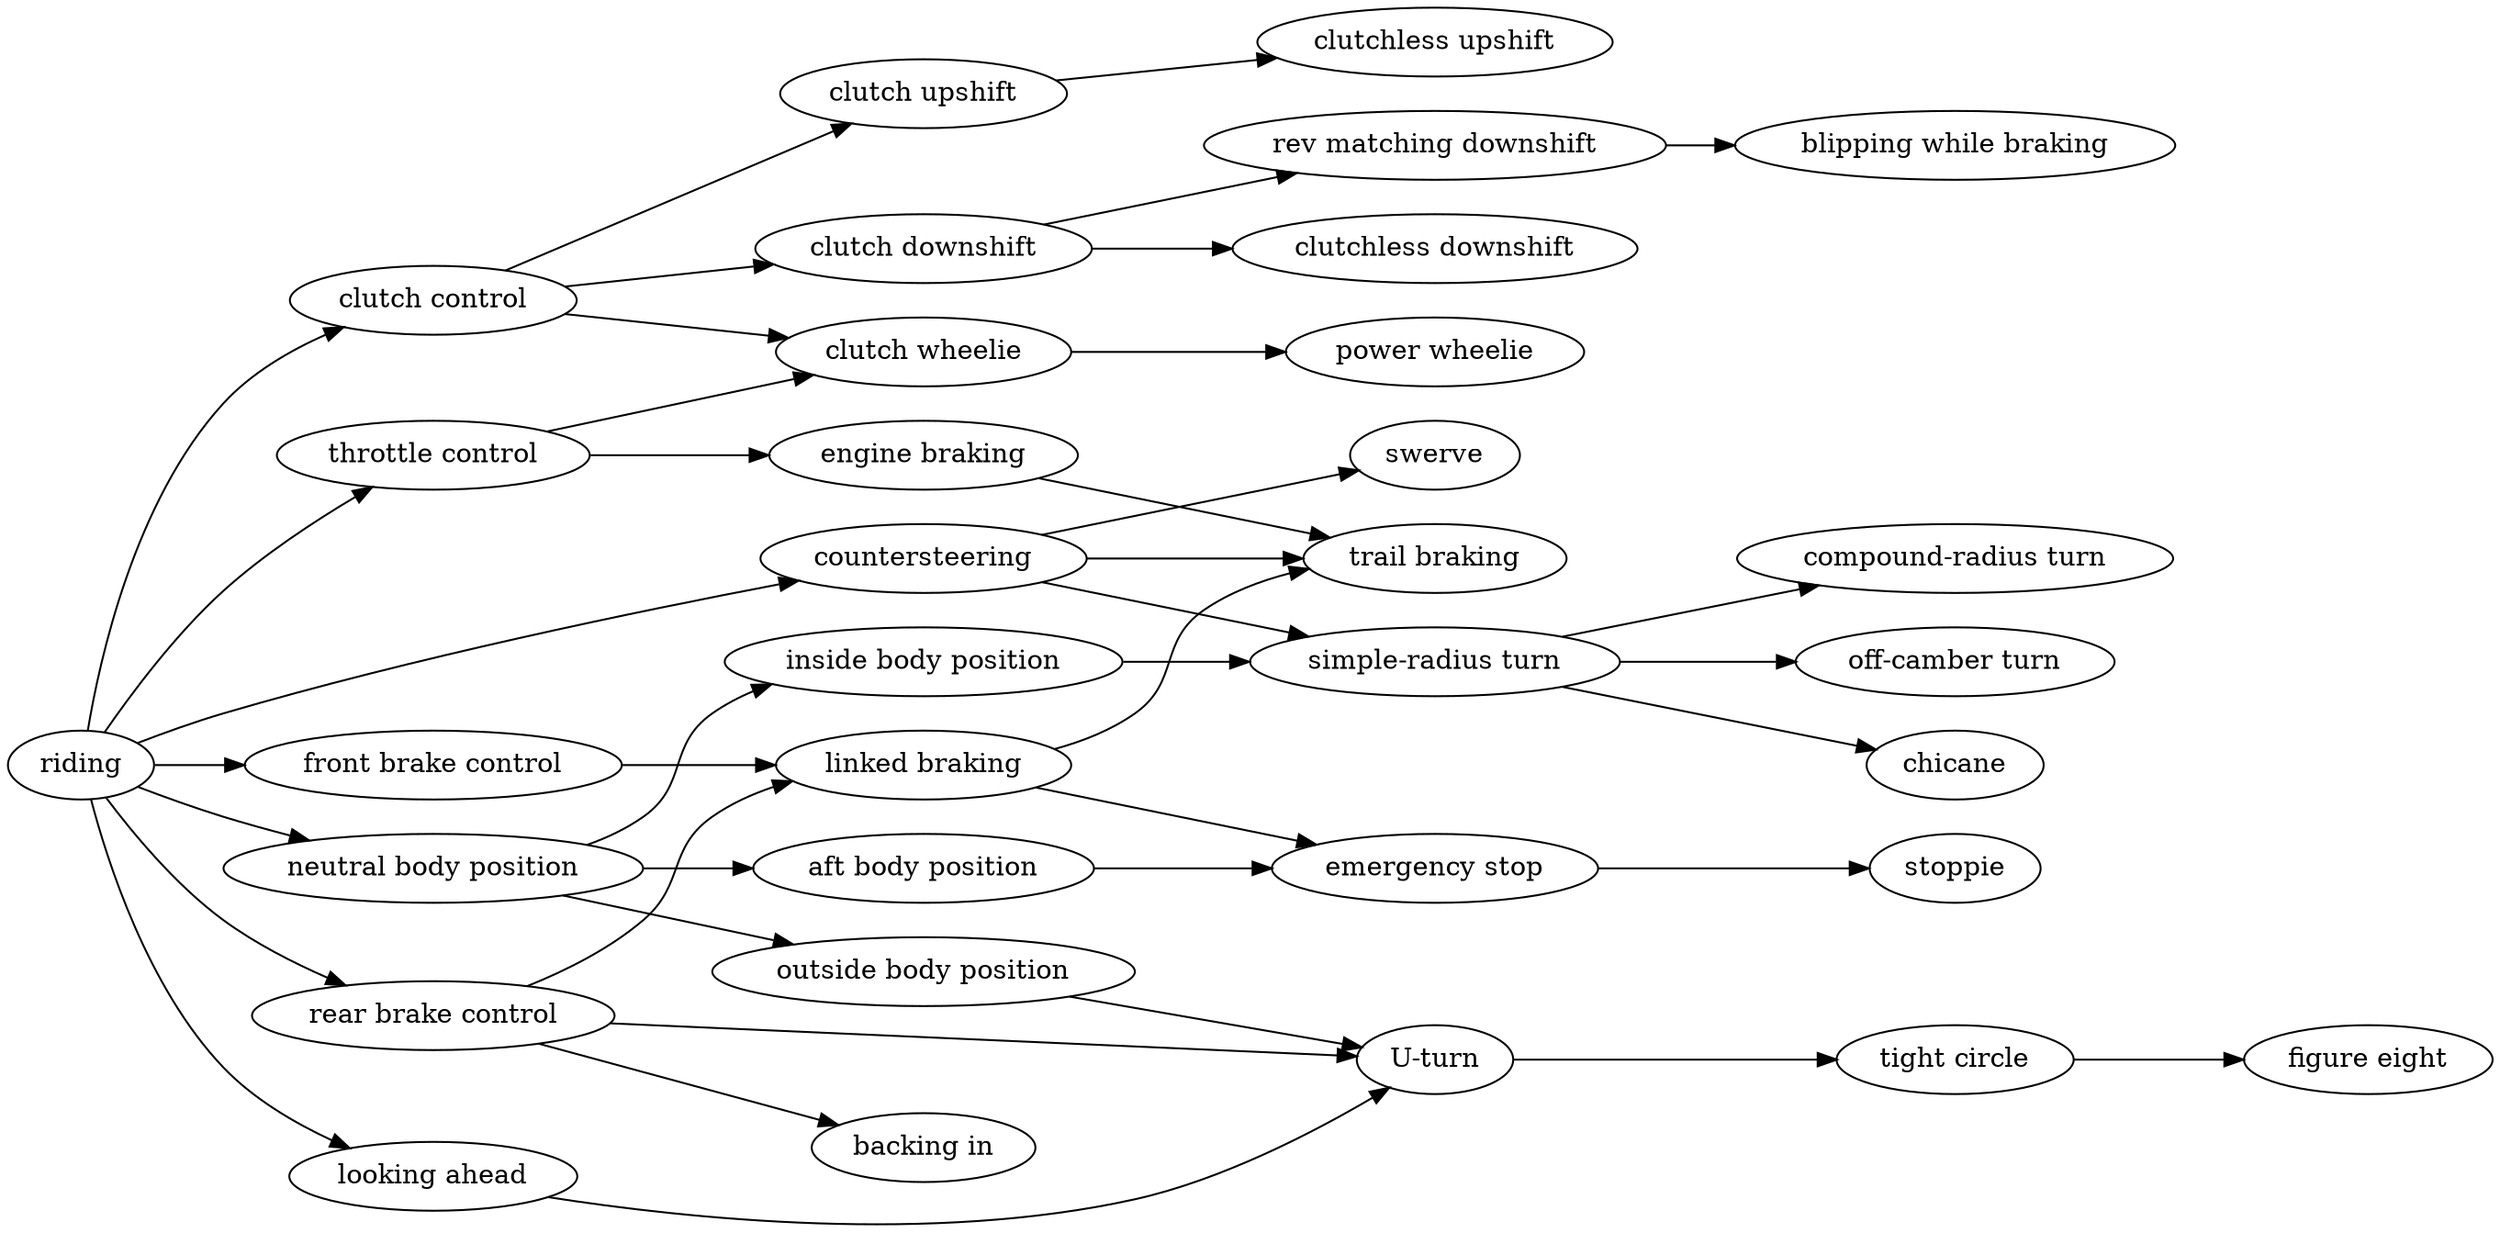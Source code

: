 digraph {
  rankdir=LR;
  "riding" -> {"clutch control", "front brake control", "rear brake control", "throttle control", "countersteering", "looking ahead", "neutral body position"};
  "neutral body position" -> "inside body position";
  "neutral body position" -> "aft body position" -> "emergency stop";
  "neutral body position" -> "outside body position" -> "U-turn";
  "countersteering" -> "simple-radius turn";
  "simple-radius turn" -> {"compound-radius turn", "off-camber turn"};
  "inside body position" -> "simple-radius turn" -> "chicane";
  "clutch control" -> "clutch upshift";
  "clutch control" -> "clutch downshift";
  "clutch control" -> "clutch wheelie";
  "throttle control" -> "clutch wheelie";
  "looking ahead" -> "U-turn";
  "countersteering" -> "trail braking";
  "countersteering" -> "swerve";
  "throttle control" -> "engine braking" -> "trail braking";
  "clutch wheelie" -> "power wheelie";
  "U-turn" -> "tight circle" -> "figure eight";
  "rear brake control" -> "U-turn";
  "rear brake control" -> "backing in";
  "rear brake control" -> "linked braking";
  "front brake control" -> "linked braking";
  "linked braking" -> "trail braking";
  "linked braking" -> "emergency stop" -> "stoppie";
  "clutch upshift" -> "clutchless upshift";
  "clutch downshift" -> "clutchless downshift";
  "clutch downshift" -> "rev matching downshift";
  "rev matching downshift" -> "blipping while braking";
}
